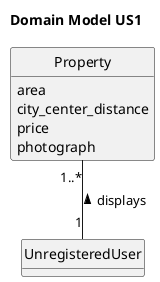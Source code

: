 @startuml
skinparam monochrome true
skinparam packageStyle rectangle
skinparam shadowing false

skinparam classAttributeIconSize 0

hide circle
hide methods

title Domain Model US1


class UnregisteredUser {

}

class Property {
    area
    city_center_distance
    price
    photograph
}


Property "1..*" -- "1" UnregisteredUser : displays <

@enduml